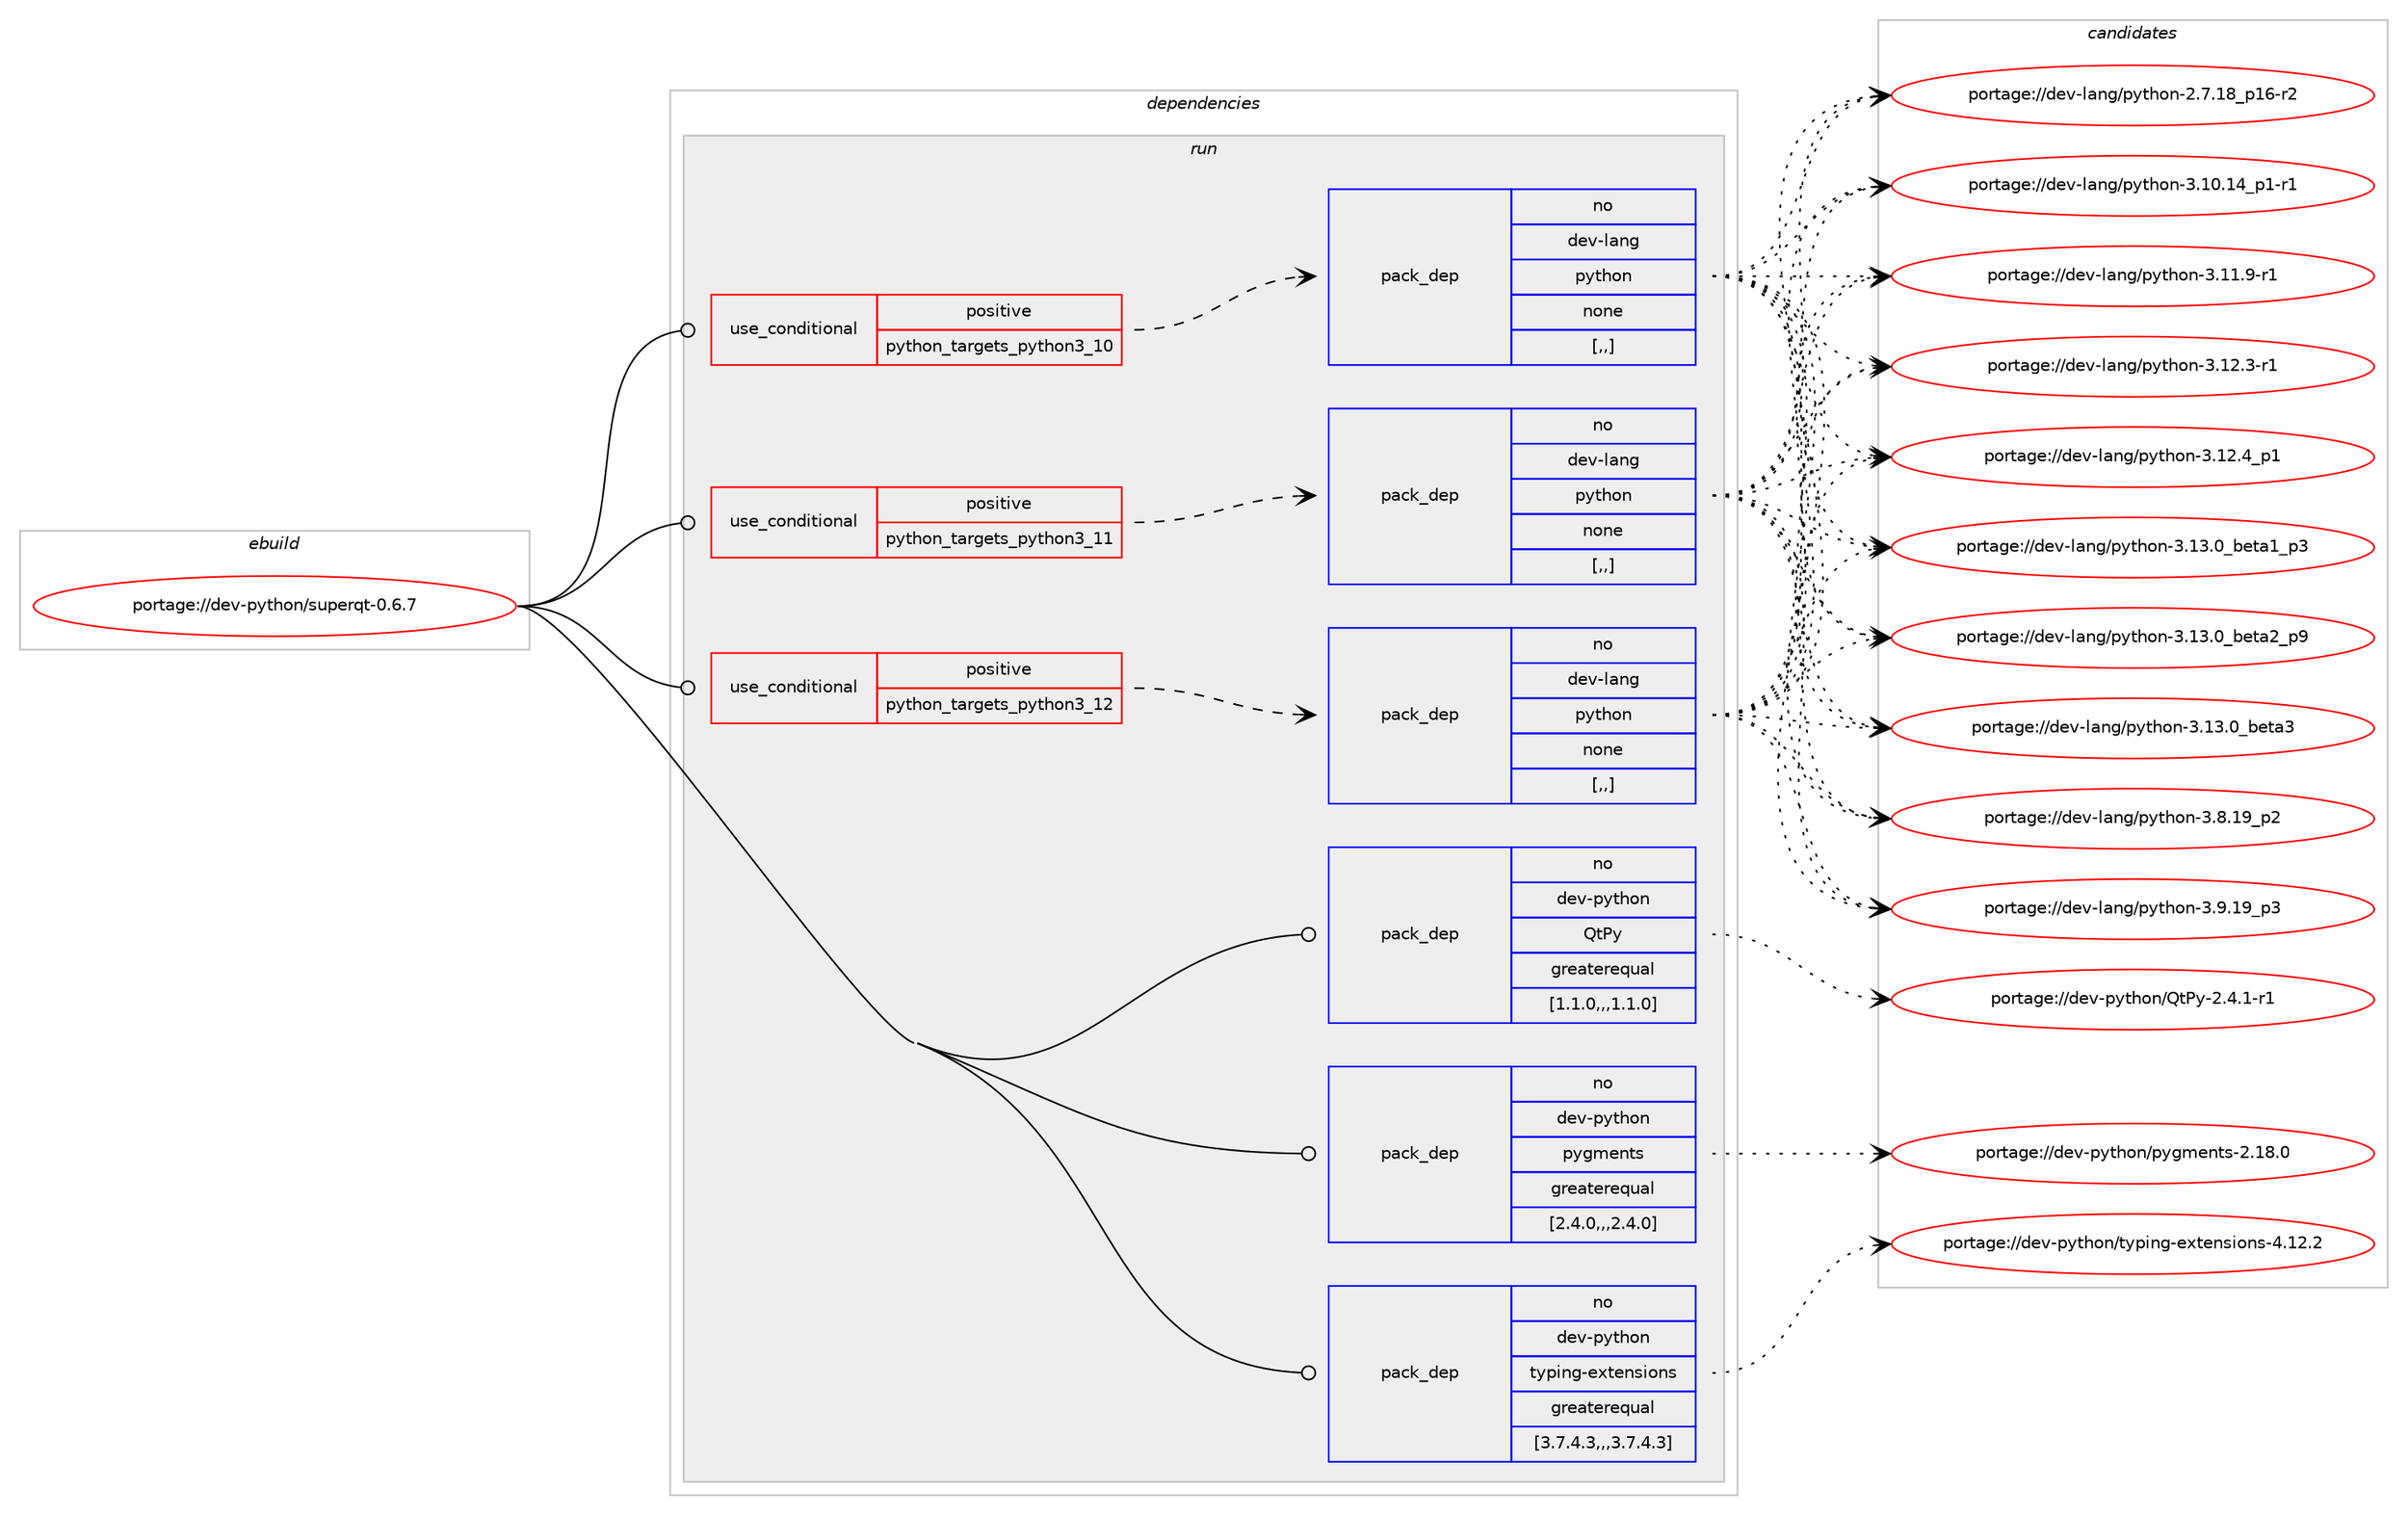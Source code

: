 digraph prolog {

# *************
# Graph options
# *************

newrank=true;
concentrate=true;
compound=true;
graph [rankdir=LR,fontname=Helvetica,fontsize=10,ranksep=1.5];#, ranksep=2.5, nodesep=0.2];
edge  [arrowhead=vee];
node  [fontname=Helvetica,fontsize=10];

# **********
# The ebuild
# **********

subgraph cluster_leftcol {
color=gray;
rank=same;
label=<<i>ebuild</i>>;
id [label="portage://dev-python/superqt-0.6.7", color=red, width=4, href="../dev-python/superqt-0.6.7.svg"];
}

# ****************
# The dependencies
# ****************

subgraph cluster_midcol {
color=gray;
label=<<i>dependencies</i>>;
subgraph cluster_compile {
fillcolor="#eeeeee";
style=filled;
label=<<i>compile</i>>;
}
subgraph cluster_compileandrun {
fillcolor="#eeeeee";
style=filled;
label=<<i>compile and run</i>>;
}
subgraph cluster_run {
fillcolor="#eeeeee";
style=filled;
label=<<i>run</i>>;
subgraph cond38904 {
dependency160861 [label=<<TABLE BORDER="0" CELLBORDER="1" CELLSPACING="0" CELLPADDING="4"><TR><TD ROWSPAN="3" CELLPADDING="10">use_conditional</TD></TR><TR><TD>positive</TD></TR><TR><TD>python_targets_python3_10</TD></TR></TABLE>>, shape=none, color=red];
subgraph pack120719 {
dependency160862 [label=<<TABLE BORDER="0" CELLBORDER="1" CELLSPACING="0" CELLPADDING="4" WIDTH="220"><TR><TD ROWSPAN="6" CELLPADDING="30">pack_dep</TD></TR><TR><TD WIDTH="110">no</TD></TR><TR><TD>dev-lang</TD></TR><TR><TD>python</TD></TR><TR><TD>none</TD></TR><TR><TD>[,,]</TD></TR></TABLE>>, shape=none, color=blue];
}
dependency160861:e -> dependency160862:w [weight=20,style="dashed",arrowhead="vee"];
}
id:e -> dependency160861:w [weight=20,style="solid",arrowhead="odot"];
subgraph cond38905 {
dependency160863 [label=<<TABLE BORDER="0" CELLBORDER="1" CELLSPACING="0" CELLPADDING="4"><TR><TD ROWSPAN="3" CELLPADDING="10">use_conditional</TD></TR><TR><TD>positive</TD></TR><TR><TD>python_targets_python3_11</TD></TR></TABLE>>, shape=none, color=red];
subgraph pack120720 {
dependency160864 [label=<<TABLE BORDER="0" CELLBORDER="1" CELLSPACING="0" CELLPADDING="4" WIDTH="220"><TR><TD ROWSPAN="6" CELLPADDING="30">pack_dep</TD></TR><TR><TD WIDTH="110">no</TD></TR><TR><TD>dev-lang</TD></TR><TR><TD>python</TD></TR><TR><TD>none</TD></TR><TR><TD>[,,]</TD></TR></TABLE>>, shape=none, color=blue];
}
dependency160863:e -> dependency160864:w [weight=20,style="dashed",arrowhead="vee"];
}
id:e -> dependency160863:w [weight=20,style="solid",arrowhead="odot"];
subgraph cond38906 {
dependency160865 [label=<<TABLE BORDER="0" CELLBORDER="1" CELLSPACING="0" CELLPADDING="4"><TR><TD ROWSPAN="3" CELLPADDING="10">use_conditional</TD></TR><TR><TD>positive</TD></TR><TR><TD>python_targets_python3_12</TD></TR></TABLE>>, shape=none, color=red];
subgraph pack120721 {
dependency160866 [label=<<TABLE BORDER="0" CELLBORDER="1" CELLSPACING="0" CELLPADDING="4" WIDTH="220"><TR><TD ROWSPAN="6" CELLPADDING="30">pack_dep</TD></TR><TR><TD WIDTH="110">no</TD></TR><TR><TD>dev-lang</TD></TR><TR><TD>python</TD></TR><TR><TD>none</TD></TR><TR><TD>[,,]</TD></TR></TABLE>>, shape=none, color=blue];
}
dependency160865:e -> dependency160866:w [weight=20,style="dashed",arrowhead="vee"];
}
id:e -> dependency160865:w [weight=20,style="solid",arrowhead="odot"];
subgraph pack120722 {
dependency160867 [label=<<TABLE BORDER="0" CELLBORDER="1" CELLSPACING="0" CELLPADDING="4" WIDTH="220"><TR><TD ROWSPAN="6" CELLPADDING="30">pack_dep</TD></TR><TR><TD WIDTH="110">no</TD></TR><TR><TD>dev-python</TD></TR><TR><TD>QtPy</TD></TR><TR><TD>greaterequal</TD></TR><TR><TD>[1.1.0,,,1.1.0]</TD></TR></TABLE>>, shape=none, color=blue];
}
id:e -> dependency160867:w [weight=20,style="solid",arrowhead="odot"];
subgraph pack120723 {
dependency160868 [label=<<TABLE BORDER="0" CELLBORDER="1" CELLSPACING="0" CELLPADDING="4" WIDTH="220"><TR><TD ROWSPAN="6" CELLPADDING="30">pack_dep</TD></TR><TR><TD WIDTH="110">no</TD></TR><TR><TD>dev-python</TD></TR><TR><TD>pygments</TD></TR><TR><TD>greaterequal</TD></TR><TR><TD>[2.4.0,,,2.4.0]</TD></TR></TABLE>>, shape=none, color=blue];
}
id:e -> dependency160868:w [weight=20,style="solid",arrowhead="odot"];
subgraph pack120724 {
dependency160869 [label=<<TABLE BORDER="0" CELLBORDER="1" CELLSPACING="0" CELLPADDING="4" WIDTH="220"><TR><TD ROWSPAN="6" CELLPADDING="30">pack_dep</TD></TR><TR><TD WIDTH="110">no</TD></TR><TR><TD>dev-python</TD></TR><TR><TD>typing-extensions</TD></TR><TR><TD>greaterequal</TD></TR><TR><TD>[3.7.4.3,,,3.7.4.3]</TD></TR></TABLE>>, shape=none, color=blue];
}
id:e -> dependency160869:w [weight=20,style="solid",arrowhead="odot"];
}
}

# **************
# The candidates
# **************

subgraph cluster_choices {
rank=same;
color=gray;
label=<<i>candidates</i>>;

subgraph choice120719 {
color=black;
nodesep=1;
choice100101118451089711010347112121116104111110455046554649569511249544511450 [label="portage://dev-lang/python-2.7.18_p16-r2", color=red, width=4,href="../dev-lang/python-2.7.18_p16-r2.svg"];
choice100101118451089711010347112121116104111110455146494846495295112494511449 [label="portage://dev-lang/python-3.10.14_p1-r1", color=red, width=4,href="../dev-lang/python-3.10.14_p1-r1.svg"];
choice100101118451089711010347112121116104111110455146494946574511449 [label="portage://dev-lang/python-3.11.9-r1", color=red, width=4,href="../dev-lang/python-3.11.9-r1.svg"];
choice100101118451089711010347112121116104111110455146495046514511449 [label="portage://dev-lang/python-3.12.3-r1", color=red, width=4,href="../dev-lang/python-3.12.3-r1.svg"];
choice100101118451089711010347112121116104111110455146495046529511249 [label="portage://dev-lang/python-3.12.4_p1", color=red, width=4,href="../dev-lang/python-3.12.4_p1.svg"];
choice10010111845108971101034711212111610411111045514649514648959810111697499511251 [label="portage://dev-lang/python-3.13.0_beta1_p3", color=red, width=4,href="../dev-lang/python-3.13.0_beta1_p3.svg"];
choice10010111845108971101034711212111610411111045514649514648959810111697509511257 [label="portage://dev-lang/python-3.13.0_beta2_p9", color=red, width=4,href="../dev-lang/python-3.13.0_beta2_p9.svg"];
choice1001011184510897110103471121211161041111104551464951464895981011169751 [label="portage://dev-lang/python-3.13.0_beta3", color=red, width=4,href="../dev-lang/python-3.13.0_beta3.svg"];
choice100101118451089711010347112121116104111110455146564649579511250 [label="portage://dev-lang/python-3.8.19_p2", color=red, width=4,href="../dev-lang/python-3.8.19_p2.svg"];
choice100101118451089711010347112121116104111110455146574649579511251 [label="portage://dev-lang/python-3.9.19_p3", color=red, width=4,href="../dev-lang/python-3.9.19_p3.svg"];
dependency160862:e -> choice100101118451089711010347112121116104111110455046554649569511249544511450:w [style=dotted,weight="100"];
dependency160862:e -> choice100101118451089711010347112121116104111110455146494846495295112494511449:w [style=dotted,weight="100"];
dependency160862:e -> choice100101118451089711010347112121116104111110455146494946574511449:w [style=dotted,weight="100"];
dependency160862:e -> choice100101118451089711010347112121116104111110455146495046514511449:w [style=dotted,weight="100"];
dependency160862:e -> choice100101118451089711010347112121116104111110455146495046529511249:w [style=dotted,weight="100"];
dependency160862:e -> choice10010111845108971101034711212111610411111045514649514648959810111697499511251:w [style=dotted,weight="100"];
dependency160862:e -> choice10010111845108971101034711212111610411111045514649514648959810111697509511257:w [style=dotted,weight="100"];
dependency160862:e -> choice1001011184510897110103471121211161041111104551464951464895981011169751:w [style=dotted,weight="100"];
dependency160862:e -> choice100101118451089711010347112121116104111110455146564649579511250:w [style=dotted,weight="100"];
dependency160862:e -> choice100101118451089711010347112121116104111110455146574649579511251:w [style=dotted,weight="100"];
}
subgraph choice120720 {
color=black;
nodesep=1;
choice100101118451089711010347112121116104111110455046554649569511249544511450 [label="portage://dev-lang/python-2.7.18_p16-r2", color=red, width=4,href="../dev-lang/python-2.7.18_p16-r2.svg"];
choice100101118451089711010347112121116104111110455146494846495295112494511449 [label="portage://dev-lang/python-3.10.14_p1-r1", color=red, width=4,href="../dev-lang/python-3.10.14_p1-r1.svg"];
choice100101118451089711010347112121116104111110455146494946574511449 [label="portage://dev-lang/python-3.11.9-r1", color=red, width=4,href="../dev-lang/python-3.11.9-r1.svg"];
choice100101118451089711010347112121116104111110455146495046514511449 [label="portage://dev-lang/python-3.12.3-r1", color=red, width=4,href="../dev-lang/python-3.12.3-r1.svg"];
choice100101118451089711010347112121116104111110455146495046529511249 [label="portage://dev-lang/python-3.12.4_p1", color=red, width=4,href="../dev-lang/python-3.12.4_p1.svg"];
choice10010111845108971101034711212111610411111045514649514648959810111697499511251 [label="portage://dev-lang/python-3.13.0_beta1_p3", color=red, width=4,href="../dev-lang/python-3.13.0_beta1_p3.svg"];
choice10010111845108971101034711212111610411111045514649514648959810111697509511257 [label="portage://dev-lang/python-3.13.0_beta2_p9", color=red, width=4,href="../dev-lang/python-3.13.0_beta2_p9.svg"];
choice1001011184510897110103471121211161041111104551464951464895981011169751 [label="portage://dev-lang/python-3.13.0_beta3", color=red, width=4,href="../dev-lang/python-3.13.0_beta3.svg"];
choice100101118451089711010347112121116104111110455146564649579511250 [label="portage://dev-lang/python-3.8.19_p2", color=red, width=4,href="../dev-lang/python-3.8.19_p2.svg"];
choice100101118451089711010347112121116104111110455146574649579511251 [label="portage://dev-lang/python-3.9.19_p3", color=red, width=4,href="../dev-lang/python-3.9.19_p3.svg"];
dependency160864:e -> choice100101118451089711010347112121116104111110455046554649569511249544511450:w [style=dotted,weight="100"];
dependency160864:e -> choice100101118451089711010347112121116104111110455146494846495295112494511449:w [style=dotted,weight="100"];
dependency160864:e -> choice100101118451089711010347112121116104111110455146494946574511449:w [style=dotted,weight="100"];
dependency160864:e -> choice100101118451089711010347112121116104111110455146495046514511449:w [style=dotted,weight="100"];
dependency160864:e -> choice100101118451089711010347112121116104111110455146495046529511249:w [style=dotted,weight="100"];
dependency160864:e -> choice10010111845108971101034711212111610411111045514649514648959810111697499511251:w [style=dotted,weight="100"];
dependency160864:e -> choice10010111845108971101034711212111610411111045514649514648959810111697509511257:w [style=dotted,weight="100"];
dependency160864:e -> choice1001011184510897110103471121211161041111104551464951464895981011169751:w [style=dotted,weight="100"];
dependency160864:e -> choice100101118451089711010347112121116104111110455146564649579511250:w [style=dotted,weight="100"];
dependency160864:e -> choice100101118451089711010347112121116104111110455146574649579511251:w [style=dotted,weight="100"];
}
subgraph choice120721 {
color=black;
nodesep=1;
choice100101118451089711010347112121116104111110455046554649569511249544511450 [label="portage://dev-lang/python-2.7.18_p16-r2", color=red, width=4,href="../dev-lang/python-2.7.18_p16-r2.svg"];
choice100101118451089711010347112121116104111110455146494846495295112494511449 [label="portage://dev-lang/python-3.10.14_p1-r1", color=red, width=4,href="../dev-lang/python-3.10.14_p1-r1.svg"];
choice100101118451089711010347112121116104111110455146494946574511449 [label="portage://dev-lang/python-3.11.9-r1", color=red, width=4,href="../dev-lang/python-3.11.9-r1.svg"];
choice100101118451089711010347112121116104111110455146495046514511449 [label="portage://dev-lang/python-3.12.3-r1", color=red, width=4,href="../dev-lang/python-3.12.3-r1.svg"];
choice100101118451089711010347112121116104111110455146495046529511249 [label="portage://dev-lang/python-3.12.4_p1", color=red, width=4,href="../dev-lang/python-3.12.4_p1.svg"];
choice10010111845108971101034711212111610411111045514649514648959810111697499511251 [label="portage://dev-lang/python-3.13.0_beta1_p3", color=red, width=4,href="../dev-lang/python-3.13.0_beta1_p3.svg"];
choice10010111845108971101034711212111610411111045514649514648959810111697509511257 [label="portage://dev-lang/python-3.13.0_beta2_p9", color=red, width=4,href="../dev-lang/python-3.13.0_beta2_p9.svg"];
choice1001011184510897110103471121211161041111104551464951464895981011169751 [label="portage://dev-lang/python-3.13.0_beta3", color=red, width=4,href="../dev-lang/python-3.13.0_beta3.svg"];
choice100101118451089711010347112121116104111110455146564649579511250 [label="portage://dev-lang/python-3.8.19_p2", color=red, width=4,href="../dev-lang/python-3.8.19_p2.svg"];
choice100101118451089711010347112121116104111110455146574649579511251 [label="portage://dev-lang/python-3.9.19_p3", color=red, width=4,href="../dev-lang/python-3.9.19_p3.svg"];
dependency160866:e -> choice100101118451089711010347112121116104111110455046554649569511249544511450:w [style=dotted,weight="100"];
dependency160866:e -> choice100101118451089711010347112121116104111110455146494846495295112494511449:w [style=dotted,weight="100"];
dependency160866:e -> choice100101118451089711010347112121116104111110455146494946574511449:w [style=dotted,weight="100"];
dependency160866:e -> choice100101118451089711010347112121116104111110455146495046514511449:w [style=dotted,weight="100"];
dependency160866:e -> choice100101118451089711010347112121116104111110455146495046529511249:w [style=dotted,weight="100"];
dependency160866:e -> choice10010111845108971101034711212111610411111045514649514648959810111697499511251:w [style=dotted,weight="100"];
dependency160866:e -> choice10010111845108971101034711212111610411111045514649514648959810111697509511257:w [style=dotted,weight="100"];
dependency160866:e -> choice1001011184510897110103471121211161041111104551464951464895981011169751:w [style=dotted,weight="100"];
dependency160866:e -> choice100101118451089711010347112121116104111110455146564649579511250:w [style=dotted,weight="100"];
dependency160866:e -> choice100101118451089711010347112121116104111110455146574649579511251:w [style=dotted,weight="100"];
}
subgraph choice120722 {
color=black;
nodesep=1;
choice100101118451121211161041111104781116801214550465246494511449 [label="portage://dev-python/QtPy-2.4.1-r1", color=red, width=4,href="../dev-python/QtPy-2.4.1-r1.svg"];
dependency160867:e -> choice100101118451121211161041111104781116801214550465246494511449:w [style=dotted,weight="100"];
}
subgraph choice120723 {
color=black;
nodesep=1;
choice100101118451121211161041111104711212110310910111011611545504649564648 [label="portage://dev-python/pygments-2.18.0", color=red, width=4,href="../dev-python/pygments-2.18.0.svg"];
dependency160868:e -> choice100101118451121211161041111104711212110310910111011611545504649564648:w [style=dotted,weight="100"];
}
subgraph choice120724 {
color=black;
nodesep=1;
choice10010111845112121116104111110471161211121051101034510112011610111011510511111011545524649504650 [label="portage://dev-python/typing-extensions-4.12.2", color=red, width=4,href="../dev-python/typing-extensions-4.12.2.svg"];
dependency160869:e -> choice10010111845112121116104111110471161211121051101034510112011610111011510511111011545524649504650:w [style=dotted,weight="100"];
}
}

}
